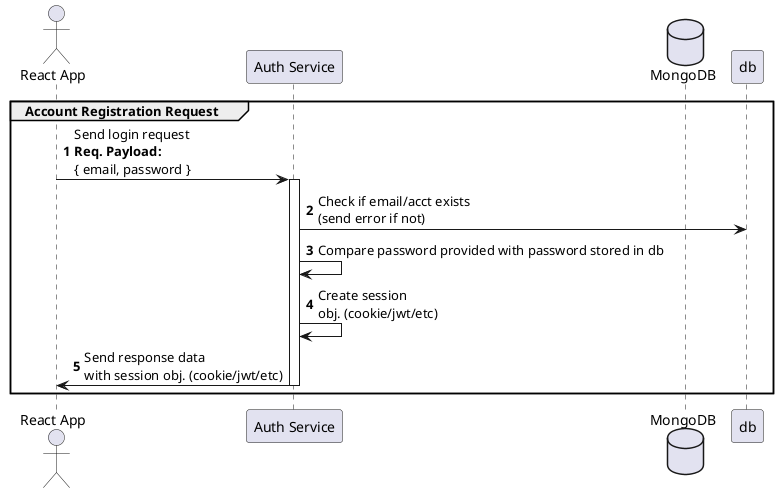 @startuml login flow

autonumber

actor       "React App" as client
participant "Auth Service" as auth
database    "MongoDB" as mongo

group Account Registration Request
    client -> auth : Send login request\n**Req. Payload:**\n{ email, password }

    activate auth
    ' completed
    auth -> db : Check if email/acct exists\n(send error if not)
    ' completed
    auth -> auth : Compare password provided with password stored in db
    ' completed
    auth -> auth : Create session\nobj. (cookie/jwt/etc)

    client <- auth: Send response data\nwith session obj. (cookie/jwt/etc)
    deactivate auth
end

@enduml